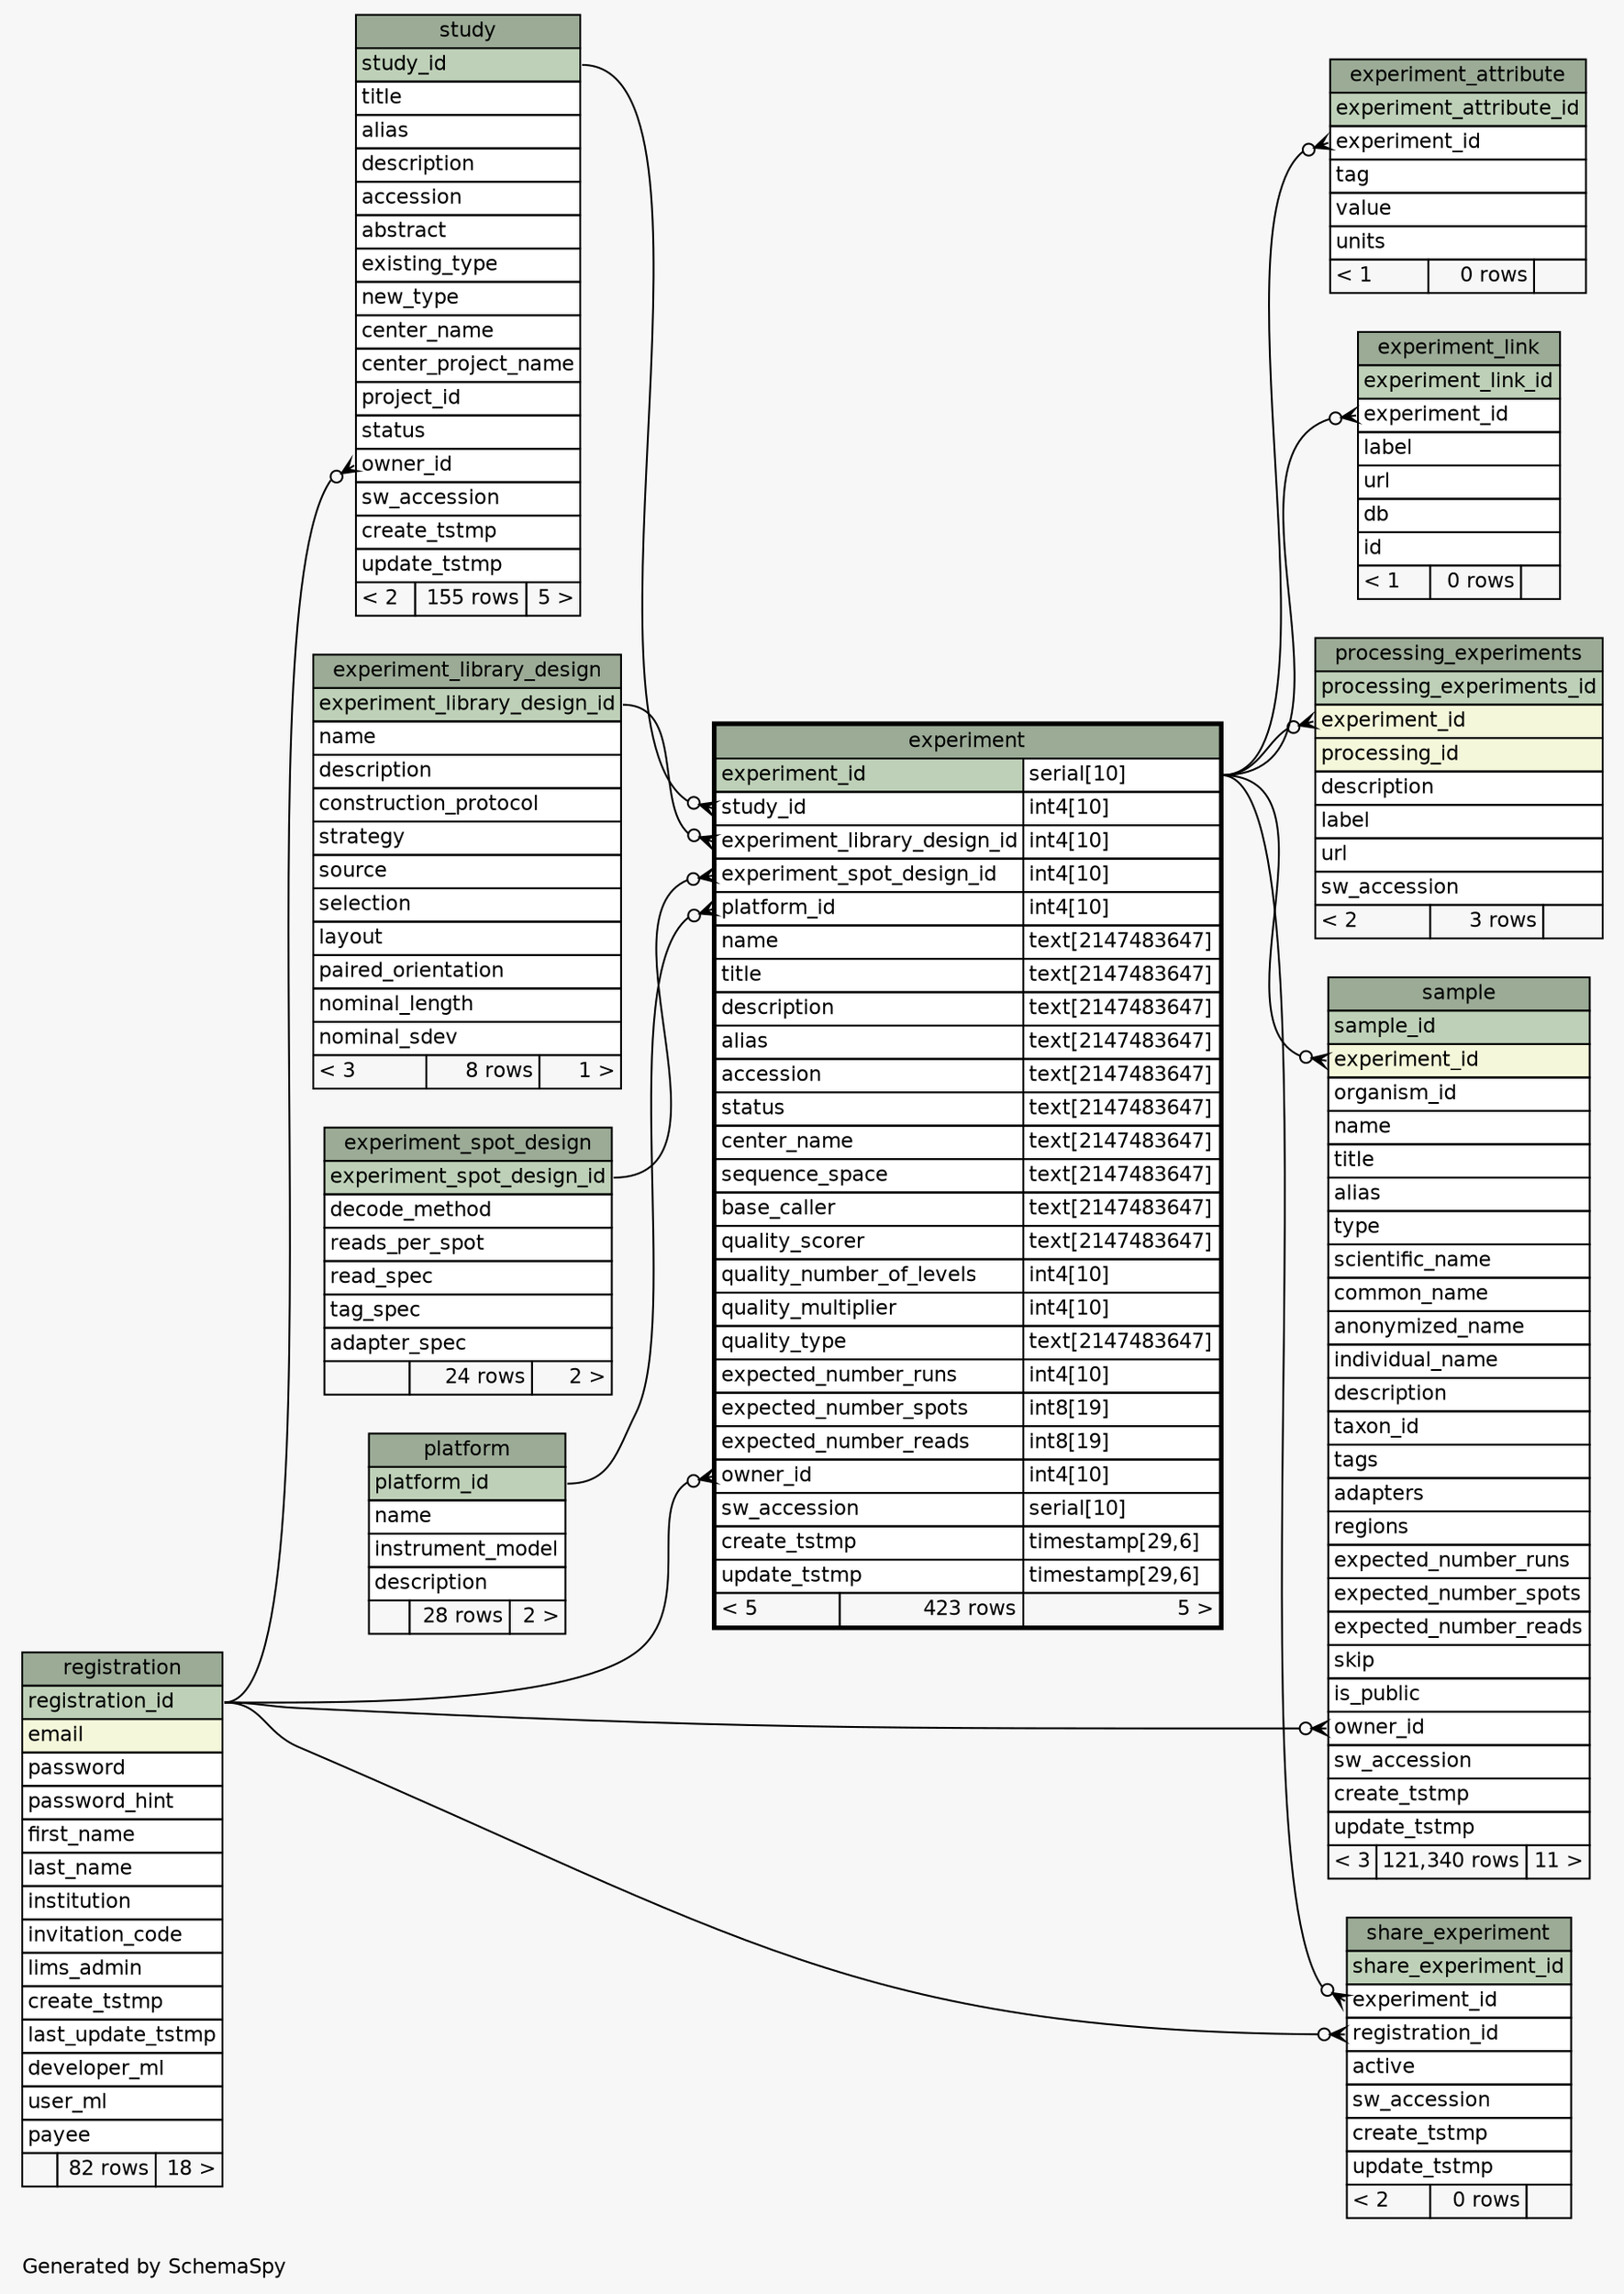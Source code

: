 // dot 2.26.3 on Linux 3.5.0-47-generic
// SchemaSpy rev 590
digraph "oneDegreeRelationshipsDiagram" {
  graph [
    rankdir="RL"
    bgcolor="#f7f7f7"
    label="\nGenerated by SchemaSpy"
    labeljust="l"
    nodesep="0.18"
    ranksep="0.46"
    fontname="Helvetica"
    fontsize="11"
  ];
  node [
    fontname="Helvetica"
    fontsize="11"
    shape="plaintext"
  ];
  edge [
    arrowsize="0.8"
  ];
  "experiment":"experiment_library_design_id":w -> "experiment_library_design":"experiment_library_design_id":e [arrowhead=none dir=back arrowtail=crowodot];
  "experiment":"experiment_spot_design_id":w -> "experiment_spot_design":"experiment_spot_design_id":e [arrowhead=none dir=back arrowtail=crowodot];
  "experiment":"owner_id":w -> "registration":"registration_id":e [arrowhead=none dir=back arrowtail=crowodot];
  "experiment":"platform_id":w -> "platform":"platform_id":e [arrowhead=none dir=back arrowtail=crowodot];
  "experiment":"study_id":w -> "study":"study_id":e [arrowhead=none dir=back arrowtail=crowodot];
  "experiment_attribute":"experiment_id":w -> "experiment":"experiment_id.type":e [arrowhead=none dir=back arrowtail=crowodot];
  "experiment_link":"experiment_id":w -> "experiment":"experiment_id.type":e [arrowhead=none dir=back arrowtail=crowodot];
  "processing_experiments":"experiment_id":w -> "experiment":"experiment_id.type":e [arrowhead=none dir=back arrowtail=crowodot];
  "sample":"experiment_id":w -> "experiment":"experiment_id.type":e [arrowhead=none dir=back arrowtail=crowodot];
  "sample":"owner_id":w -> "registration":"registration_id":e [arrowhead=none dir=back arrowtail=crowodot];
  "share_experiment":"experiment_id":w -> "experiment":"experiment_id.type":e [arrowhead=none dir=back arrowtail=crowodot];
  "share_experiment":"registration_id":w -> "registration":"registration_id":e [arrowhead=none dir=back arrowtail=crowodot];
  "study":"owner_id":w -> "registration":"registration_id":e [arrowhead=none dir=back arrowtail=crowodot];
  "experiment" [
    label=<
    <TABLE BORDER="2" CELLBORDER="1" CELLSPACING="0" BGCOLOR="#ffffff">
      <TR><TD COLSPAN="3" BGCOLOR="#9bab96" ALIGN="CENTER">experiment</TD></TR>
      <TR><TD PORT="experiment_id" COLSPAN="2" BGCOLOR="#bed1b8" ALIGN="LEFT">experiment_id</TD><TD PORT="experiment_id.type" ALIGN="LEFT">serial[10]</TD></TR>
      <TR><TD PORT="study_id" COLSPAN="2" ALIGN="LEFT">study_id</TD><TD PORT="study_id.type" ALIGN="LEFT">int4[10]</TD></TR>
      <TR><TD PORT="experiment_library_design_id" COLSPAN="2" ALIGN="LEFT">experiment_library_design_id</TD><TD PORT="experiment_library_design_id.type" ALIGN="LEFT">int4[10]</TD></TR>
      <TR><TD PORT="experiment_spot_design_id" COLSPAN="2" ALIGN="LEFT">experiment_spot_design_id</TD><TD PORT="experiment_spot_design_id.type" ALIGN="LEFT">int4[10]</TD></TR>
      <TR><TD PORT="platform_id" COLSPAN="2" ALIGN="LEFT">platform_id</TD><TD PORT="platform_id.type" ALIGN="LEFT">int4[10]</TD></TR>
      <TR><TD PORT="name" COLSPAN="2" ALIGN="LEFT">name</TD><TD PORT="name.type" ALIGN="LEFT">text[2147483647]</TD></TR>
      <TR><TD PORT="title" COLSPAN="2" ALIGN="LEFT">title</TD><TD PORT="title.type" ALIGN="LEFT">text[2147483647]</TD></TR>
      <TR><TD PORT="description" COLSPAN="2" ALIGN="LEFT">description</TD><TD PORT="description.type" ALIGN="LEFT">text[2147483647]</TD></TR>
      <TR><TD PORT="alias" COLSPAN="2" ALIGN="LEFT">alias</TD><TD PORT="alias.type" ALIGN="LEFT">text[2147483647]</TD></TR>
      <TR><TD PORT="accession" COLSPAN="2" ALIGN="LEFT">accession</TD><TD PORT="accession.type" ALIGN="LEFT">text[2147483647]</TD></TR>
      <TR><TD PORT="status" COLSPAN="2" ALIGN="LEFT">status</TD><TD PORT="status.type" ALIGN="LEFT">text[2147483647]</TD></TR>
      <TR><TD PORT="center_name" COLSPAN="2" ALIGN="LEFT">center_name</TD><TD PORT="center_name.type" ALIGN="LEFT">text[2147483647]</TD></TR>
      <TR><TD PORT="sequence_space" COLSPAN="2" ALIGN="LEFT">sequence_space</TD><TD PORT="sequence_space.type" ALIGN="LEFT">text[2147483647]</TD></TR>
      <TR><TD PORT="base_caller" COLSPAN="2" ALIGN="LEFT">base_caller</TD><TD PORT="base_caller.type" ALIGN="LEFT">text[2147483647]</TD></TR>
      <TR><TD PORT="quality_scorer" COLSPAN="2" ALIGN="LEFT">quality_scorer</TD><TD PORT="quality_scorer.type" ALIGN="LEFT">text[2147483647]</TD></TR>
      <TR><TD PORT="quality_number_of_levels" COLSPAN="2" ALIGN="LEFT">quality_number_of_levels</TD><TD PORT="quality_number_of_levels.type" ALIGN="LEFT">int4[10]</TD></TR>
      <TR><TD PORT="quality_multiplier" COLSPAN="2" ALIGN="LEFT">quality_multiplier</TD><TD PORT="quality_multiplier.type" ALIGN="LEFT">int4[10]</TD></TR>
      <TR><TD PORT="quality_type" COLSPAN="2" ALIGN="LEFT">quality_type</TD><TD PORT="quality_type.type" ALIGN="LEFT">text[2147483647]</TD></TR>
      <TR><TD PORT="expected_number_runs" COLSPAN="2" ALIGN="LEFT">expected_number_runs</TD><TD PORT="expected_number_runs.type" ALIGN="LEFT">int4[10]</TD></TR>
      <TR><TD PORT="expected_number_spots" COLSPAN="2" ALIGN="LEFT">expected_number_spots</TD><TD PORT="expected_number_spots.type" ALIGN="LEFT">int8[19]</TD></TR>
      <TR><TD PORT="expected_number_reads" COLSPAN="2" ALIGN="LEFT">expected_number_reads</TD><TD PORT="expected_number_reads.type" ALIGN="LEFT">int8[19]</TD></TR>
      <TR><TD PORT="owner_id" COLSPAN="2" ALIGN="LEFT">owner_id</TD><TD PORT="owner_id.type" ALIGN="LEFT">int4[10]</TD></TR>
      <TR><TD PORT="sw_accession" COLSPAN="2" ALIGN="LEFT">sw_accession</TD><TD PORT="sw_accession.type" ALIGN="LEFT">serial[10]</TD></TR>
      <TR><TD PORT="create_tstmp" COLSPAN="2" ALIGN="LEFT">create_tstmp</TD><TD PORT="create_tstmp.type" ALIGN="LEFT">timestamp[29,6]</TD></TR>
      <TR><TD PORT="update_tstmp" COLSPAN="2" ALIGN="LEFT">update_tstmp</TD><TD PORT="update_tstmp.type" ALIGN="LEFT">timestamp[29,6]</TD></TR>
      <TR><TD ALIGN="LEFT" BGCOLOR="#f7f7f7">&lt; 5</TD><TD ALIGN="RIGHT" BGCOLOR="#f7f7f7">423 rows</TD><TD ALIGN="RIGHT" BGCOLOR="#f7f7f7">5 &gt;</TD></TR>
    </TABLE>>
    URL="experiment.html"
    tooltip="experiment"
  ];
  "experiment_attribute" [
    label=<
    <TABLE BORDER="0" CELLBORDER="1" CELLSPACING="0" BGCOLOR="#ffffff">
      <TR><TD COLSPAN="3" BGCOLOR="#9bab96" ALIGN="CENTER">experiment_attribute</TD></TR>
      <TR><TD PORT="experiment_attribute_id" COLSPAN="3" BGCOLOR="#bed1b8" ALIGN="LEFT">experiment_attribute_id</TD></TR>
      <TR><TD PORT="experiment_id" COLSPAN="3" ALIGN="LEFT">experiment_id</TD></TR>
      <TR><TD PORT="tag" COLSPAN="3" ALIGN="LEFT">tag</TD></TR>
      <TR><TD PORT="value" COLSPAN="3" ALIGN="LEFT">value</TD></TR>
      <TR><TD PORT="units" COLSPAN="3" ALIGN="LEFT">units</TD></TR>
      <TR><TD ALIGN="LEFT" BGCOLOR="#f7f7f7">&lt; 1</TD><TD ALIGN="RIGHT" BGCOLOR="#f7f7f7">0 rows</TD><TD ALIGN="RIGHT" BGCOLOR="#f7f7f7">  </TD></TR>
    </TABLE>>
    URL="experiment_attribute.html"
    tooltip="experiment_attribute"
  ];
  "experiment_library_design" [
    label=<
    <TABLE BORDER="0" CELLBORDER="1" CELLSPACING="0" BGCOLOR="#ffffff">
      <TR><TD COLSPAN="3" BGCOLOR="#9bab96" ALIGN="CENTER">experiment_library_design</TD></TR>
      <TR><TD PORT="experiment_library_design_id" COLSPAN="3" BGCOLOR="#bed1b8" ALIGN="LEFT">experiment_library_design_id</TD></TR>
      <TR><TD PORT="name" COLSPAN="3" ALIGN="LEFT">name</TD></TR>
      <TR><TD PORT="description" COLSPAN="3" ALIGN="LEFT">description</TD></TR>
      <TR><TD PORT="construction_protocol" COLSPAN="3" ALIGN="LEFT">construction_protocol</TD></TR>
      <TR><TD PORT="strategy" COLSPAN="3" ALIGN="LEFT">strategy</TD></TR>
      <TR><TD PORT="source" COLSPAN="3" ALIGN="LEFT">source</TD></TR>
      <TR><TD PORT="selection" COLSPAN="3" ALIGN="LEFT">selection</TD></TR>
      <TR><TD PORT="layout" COLSPAN="3" ALIGN="LEFT">layout</TD></TR>
      <TR><TD PORT="paired_orientation" COLSPAN="3" ALIGN="LEFT">paired_orientation</TD></TR>
      <TR><TD PORT="nominal_length" COLSPAN="3" ALIGN="LEFT">nominal_length</TD></TR>
      <TR><TD PORT="nominal_sdev" COLSPAN="3" ALIGN="LEFT">nominal_sdev</TD></TR>
      <TR><TD ALIGN="LEFT" BGCOLOR="#f7f7f7">&lt; 3</TD><TD ALIGN="RIGHT" BGCOLOR="#f7f7f7">8 rows</TD><TD ALIGN="RIGHT" BGCOLOR="#f7f7f7">1 &gt;</TD></TR>
    </TABLE>>
    URL="experiment_library_design.html"
    tooltip="experiment_library_design"
  ];
  "experiment_link" [
    label=<
    <TABLE BORDER="0" CELLBORDER="1" CELLSPACING="0" BGCOLOR="#ffffff">
      <TR><TD COLSPAN="3" BGCOLOR="#9bab96" ALIGN="CENTER">experiment_link</TD></TR>
      <TR><TD PORT="experiment_link_id" COLSPAN="3" BGCOLOR="#bed1b8" ALIGN="LEFT">experiment_link_id</TD></TR>
      <TR><TD PORT="experiment_id" COLSPAN="3" ALIGN="LEFT">experiment_id</TD></TR>
      <TR><TD PORT="label" COLSPAN="3" ALIGN="LEFT">label</TD></TR>
      <TR><TD PORT="url" COLSPAN="3" ALIGN="LEFT">url</TD></TR>
      <TR><TD PORT="db" COLSPAN="3" ALIGN="LEFT">db</TD></TR>
      <TR><TD PORT="id" COLSPAN="3" ALIGN="LEFT">id</TD></TR>
      <TR><TD ALIGN="LEFT" BGCOLOR="#f7f7f7">&lt; 1</TD><TD ALIGN="RIGHT" BGCOLOR="#f7f7f7">0 rows</TD><TD ALIGN="RIGHT" BGCOLOR="#f7f7f7">  </TD></TR>
    </TABLE>>
    URL="experiment_link.html"
    tooltip="experiment_link"
  ];
  "experiment_spot_design" [
    label=<
    <TABLE BORDER="0" CELLBORDER="1" CELLSPACING="0" BGCOLOR="#ffffff">
      <TR><TD COLSPAN="3" BGCOLOR="#9bab96" ALIGN="CENTER">experiment_spot_design</TD></TR>
      <TR><TD PORT="experiment_spot_design_id" COLSPAN="3" BGCOLOR="#bed1b8" ALIGN="LEFT">experiment_spot_design_id</TD></TR>
      <TR><TD PORT="decode_method" COLSPAN="3" ALIGN="LEFT">decode_method</TD></TR>
      <TR><TD PORT="reads_per_spot" COLSPAN="3" ALIGN="LEFT">reads_per_spot</TD></TR>
      <TR><TD PORT="read_spec" COLSPAN="3" ALIGN="LEFT">read_spec</TD></TR>
      <TR><TD PORT="tag_spec" COLSPAN="3" ALIGN="LEFT">tag_spec</TD></TR>
      <TR><TD PORT="adapter_spec" COLSPAN="3" ALIGN="LEFT">adapter_spec</TD></TR>
      <TR><TD ALIGN="LEFT" BGCOLOR="#f7f7f7">  </TD><TD ALIGN="RIGHT" BGCOLOR="#f7f7f7">24 rows</TD><TD ALIGN="RIGHT" BGCOLOR="#f7f7f7">2 &gt;</TD></TR>
    </TABLE>>
    URL="experiment_spot_design.html"
    tooltip="experiment_spot_design"
  ];
  "platform" [
    label=<
    <TABLE BORDER="0" CELLBORDER="1" CELLSPACING="0" BGCOLOR="#ffffff">
      <TR><TD COLSPAN="3" BGCOLOR="#9bab96" ALIGN="CENTER">platform</TD></TR>
      <TR><TD PORT="platform_id" COLSPAN="3" BGCOLOR="#bed1b8" ALIGN="LEFT">platform_id</TD></TR>
      <TR><TD PORT="name" COLSPAN="3" ALIGN="LEFT">name</TD></TR>
      <TR><TD PORT="instrument_model" COLSPAN="3" ALIGN="LEFT">instrument_model</TD></TR>
      <TR><TD PORT="description" COLSPAN="3" ALIGN="LEFT">description</TD></TR>
      <TR><TD ALIGN="LEFT" BGCOLOR="#f7f7f7">  </TD><TD ALIGN="RIGHT" BGCOLOR="#f7f7f7">28 rows</TD><TD ALIGN="RIGHT" BGCOLOR="#f7f7f7">2 &gt;</TD></TR>
    </TABLE>>
    URL="platform.html"
    tooltip="platform"
  ];
  "processing_experiments" [
    label=<
    <TABLE BORDER="0" CELLBORDER="1" CELLSPACING="0" BGCOLOR="#ffffff">
      <TR><TD COLSPAN="3" BGCOLOR="#9bab96" ALIGN="CENTER">processing_experiments</TD></TR>
      <TR><TD PORT="processing_experiments_id" COLSPAN="3" BGCOLOR="#bed1b8" ALIGN="LEFT">processing_experiments_id</TD></TR>
      <TR><TD PORT="experiment_id" COLSPAN="3" BGCOLOR="#f4f7da" ALIGN="LEFT">experiment_id</TD></TR>
      <TR><TD PORT="processing_id" COLSPAN="3" BGCOLOR="#f4f7da" ALIGN="LEFT">processing_id</TD></TR>
      <TR><TD PORT="description" COLSPAN="3" ALIGN="LEFT">description</TD></TR>
      <TR><TD PORT="label" COLSPAN="3" ALIGN="LEFT">label</TD></TR>
      <TR><TD PORT="url" COLSPAN="3" ALIGN="LEFT">url</TD></TR>
      <TR><TD PORT="sw_accession" COLSPAN="3" ALIGN="LEFT">sw_accession</TD></TR>
      <TR><TD ALIGN="LEFT" BGCOLOR="#f7f7f7">&lt; 2</TD><TD ALIGN="RIGHT" BGCOLOR="#f7f7f7">3 rows</TD><TD ALIGN="RIGHT" BGCOLOR="#f7f7f7">  </TD></TR>
    </TABLE>>
    URL="processing_experiments.html"
    tooltip="processing_experiments"
  ];
  "registration" [
    label=<
    <TABLE BORDER="0" CELLBORDER="1" CELLSPACING="0" BGCOLOR="#ffffff">
      <TR><TD COLSPAN="3" BGCOLOR="#9bab96" ALIGN="CENTER">registration</TD></TR>
      <TR><TD PORT="registration_id" COLSPAN="3" BGCOLOR="#bed1b8" ALIGN="LEFT">registration_id</TD></TR>
      <TR><TD PORT="email" COLSPAN="3" BGCOLOR="#f4f7da" ALIGN="LEFT">email</TD></TR>
      <TR><TD PORT="password" COLSPAN="3" ALIGN="LEFT">password</TD></TR>
      <TR><TD PORT="password_hint" COLSPAN="3" ALIGN="LEFT">password_hint</TD></TR>
      <TR><TD PORT="first_name" COLSPAN="3" ALIGN="LEFT">first_name</TD></TR>
      <TR><TD PORT="last_name" COLSPAN="3" ALIGN="LEFT">last_name</TD></TR>
      <TR><TD PORT="institution" COLSPAN="3" ALIGN="LEFT">institution</TD></TR>
      <TR><TD PORT="invitation_code" COLSPAN="3" ALIGN="LEFT">invitation_code</TD></TR>
      <TR><TD PORT="lims_admin" COLSPAN="3" ALIGN="LEFT">lims_admin</TD></TR>
      <TR><TD PORT="create_tstmp" COLSPAN="3" ALIGN="LEFT">create_tstmp</TD></TR>
      <TR><TD PORT="last_update_tstmp" COLSPAN="3" ALIGN="LEFT">last_update_tstmp</TD></TR>
      <TR><TD PORT="developer_ml" COLSPAN="3" ALIGN="LEFT">developer_ml</TD></TR>
      <TR><TD PORT="user_ml" COLSPAN="3" ALIGN="LEFT">user_ml</TD></TR>
      <TR><TD PORT="payee" COLSPAN="3" ALIGN="LEFT">payee</TD></TR>
      <TR><TD ALIGN="LEFT" BGCOLOR="#f7f7f7">  </TD><TD ALIGN="RIGHT" BGCOLOR="#f7f7f7">82 rows</TD><TD ALIGN="RIGHT" BGCOLOR="#f7f7f7">18 &gt;</TD></TR>
    </TABLE>>
    URL="registration.html"
    tooltip="registration"
  ];
  "sample" [
    label=<
    <TABLE BORDER="0" CELLBORDER="1" CELLSPACING="0" BGCOLOR="#ffffff">
      <TR><TD COLSPAN="3" BGCOLOR="#9bab96" ALIGN="CENTER">sample</TD></TR>
      <TR><TD PORT="sample_id" COLSPAN="3" BGCOLOR="#bed1b8" ALIGN="LEFT">sample_id</TD></TR>
      <TR><TD PORT="experiment_id" COLSPAN="3" BGCOLOR="#f4f7da" ALIGN="LEFT">experiment_id</TD></TR>
      <TR><TD PORT="organism_id" COLSPAN="3" ALIGN="LEFT">organism_id</TD></TR>
      <TR><TD PORT="name" COLSPAN="3" ALIGN="LEFT">name</TD></TR>
      <TR><TD PORT="title" COLSPAN="3" ALIGN="LEFT">title</TD></TR>
      <TR><TD PORT="alias" COLSPAN="3" ALIGN="LEFT">alias</TD></TR>
      <TR><TD PORT="type" COLSPAN="3" ALIGN="LEFT">type</TD></TR>
      <TR><TD PORT="scientific_name" COLSPAN="3" ALIGN="LEFT">scientific_name</TD></TR>
      <TR><TD PORT="common_name" COLSPAN="3" ALIGN="LEFT">common_name</TD></TR>
      <TR><TD PORT="anonymized_name" COLSPAN="3" ALIGN="LEFT">anonymized_name</TD></TR>
      <TR><TD PORT="individual_name" COLSPAN="3" ALIGN="LEFT">individual_name</TD></TR>
      <TR><TD PORT="description" COLSPAN="3" ALIGN="LEFT">description</TD></TR>
      <TR><TD PORT="taxon_id" COLSPAN="3" ALIGN="LEFT">taxon_id</TD></TR>
      <TR><TD PORT="tags" COLSPAN="3" ALIGN="LEFT">tags</TD></TR>
      <TR><TD PORT="adapters" COLSPAN="3" ALIGN="LEFT">adapters</TD></TR>
      <TR><TD PORT="regions" COLSPAN="3" ALIGN="LEFT">regions</TD></TR>
      <TR><TD PORT="expected_number_runs" COLSPAN="3" ALIGN="LEFT">expected_number_runs</TD></TR>
      <TR><TD PORT="expected_number_spots" COLSPAN="3" ALIGN="LEFT">expected_number_spots</TD></TR>
      <TR><TD PORT="expected_number_reads" COLSPAN="3" ALIGN="LEFT">expected_number_reads</TD></TR>
      <TR><TD PORT="skip" COLSPAN="3" ALIGN="LEFT">skip</TD></TR>
      <TR><TD PORT="is_public" COLSPAN="3" ALIGN="LEFT">is_public</TD></TR>
      <TR><TD PORT="owner_id" COLSPAN="3" ALIGN="LEFT">owner_id</TD></TR>
      <TR><TD PORT="sw_accession" COLSPAN="3" ALIGN="LEFT">sw_accession</TD></TR>
      <TR><TD PORT="create_tstmp" COLSPAN="3" ALIGN="LEFT">create_tstmp</TD></TR>
      <TR><TD PORT="update_tstmp" COLSPAN="3" ALIGN="LEFT">update_tstmp</TD></TR>
      <TR><TD ALIGN="LEFT" BGCOLOR="#f7f7f7">&lt; 3</TD><TD ALIGN="RIGHT" BGCOLOR="#f7f7f7">121,340 rows</TD><TD ALIGN="RIGHT" BGCOLOR="#f7f7f7">11 &gt;</TD></TR>
    </TABLE>>
    URL="sample.html"
    tooltip="sample"
  ];
  "share_experiment" [
    label=<
    <TABLE BORDER="0" CELLBORDER="1" CELLSPACING="0" BGCOLOR="#ffffff">
      <TR><TD COLSPAN="3" BGCOLOR="#9bab96" ALIGN="CENTER">share_experiment</TD></TR>
      <TR><TD PORT="share_experiment_id" COLSPAN="3" BGCOLOR="#bed1b8" ALIGN="LEFT">share_experiment_id</TD></TR>
      <TR><TD PORT="experiment_id" COLSPAN="3" ALIGN="LEFT">experiment_id</TD></TR>
      <TR><TD PORT="registration_id" COLSPAN="3" ALIGN="LEFT">registration_id</TD></TR>
      <TR><TD PORT="active" COLSPAN="3" ALIGN="LEFT">active</TD></TR>
      <TR><TD PORT="sw_accession" COLSPAN="3" ALIGN="LEFT">sw_accession</TD></TR>
      <TR><TD PORT="create_tstmp" COLSPAN="3" ALIGN="LEFT">create_tstmp</TD></TR>
      <TR><TD PORT="update_tstmp" COLSPAN="3" ALIGN="LEFT">update_tstmp</TD></TR>
      <TR><TD ALIGN="LEFT" BGCOLOR="#f7f7f7">&lt; 2</TD><TD ALIGN="RIGHT" BGCOLOR="#f7f7f7">0 rows</TD><TD ALIGN="RIGHT" BGCOLOR="#f7f7f7">  </TD></TR>
    </TABLE>>
    URL="share_experiment.html"
    tooltip="share_experiment"
  ];
  "study" [
    label=<
    <TABLE BORDER="0" CELLBORDER="1" CELLSPACING="0" BGCOLOR="#ffffff">
      <TR><TD COLSPAN="3" BGCOLOR="#9bab96" ALIGN="CENTER">study</TD></TR>
      <TR><TD PORT="study_id" COLSPAN="3" BGCOLOR="#bed1b8" ALIGN="LEFT">study_id</TD></TR>
      <TR><TD PORT="title" COLSPAN="3" ALIGN="LEFT">title</TD></TR>
      <TR><TD PORT="alias" COLSPAN="3" ALIGN="LEFT">alias</TD></TR>
      <TR><TD PORT="description" COLSPAN="3" ALIGN="LEFT">description</TD></TR>
      <TR><TD PORT="accession" COLSPAN="3" ALIGN="LEFT">accession</TD></TR>
      <TR><TD PORT="abstract" COLSPAN="3" ALIGN="LEFT">abstract</TD></TR>
      <TR><TD PORT="existing_type" COLSPAN="3" ALIGN="LEFT">existing_type</TD></TR>
      <TR><TD PORT="new_type" COLSPAN="3" ALIGN="LEFT">new_type</TD></TR>
      <TR><TD PORT="center_name" COLSPAN="3" ALIGN="LEFT">center_name</TD></TR>
      <TR><TD PORT="center_project_name" COLSPAN="3" ALIGN="LEFT">center_project_name</TD></TR>
      <TR><TD PORT="project_id" COLSPAN="3" ALIGN="LEFT">project_id</TD></TR>
      <TR><TD PORT="status" COLSPAN="3" ALIGN="LEFT">status</TD></TR>
      <TR><TD PORT="owner_id" COLSPAN="3" ALIGN="LEFT">owner_id</TD></TR>
      <TR><TD PORT="sw_accession" COLSPAN="3" ALIGN="LEFT">sw_accession</TD></TR>
      <TR><TD PORT="create_tstmp" COLSPAN="3" ALIGN="LEFT">create_tstmp</TD></TR>
      <TR><TD PORT="update_tstmp" COLSPAN="3" ALIGN="LEFT">update_tstmp</TD></TR>
      <TR><TD ALIGN="LEFT" BGCOLOR="#f7f7f7">&lt; 2</TD><TD ALIGN="RIGHT" BGCOLOR="#f7f7f7">155 rows</TD><TD ALIGN="RIGHT" BGCOLOR="#f7f7f7">5 &gt;</TD></TR>
    </TABLE>>
    URL="study.html"
    tooltip="study"
  ];
}
